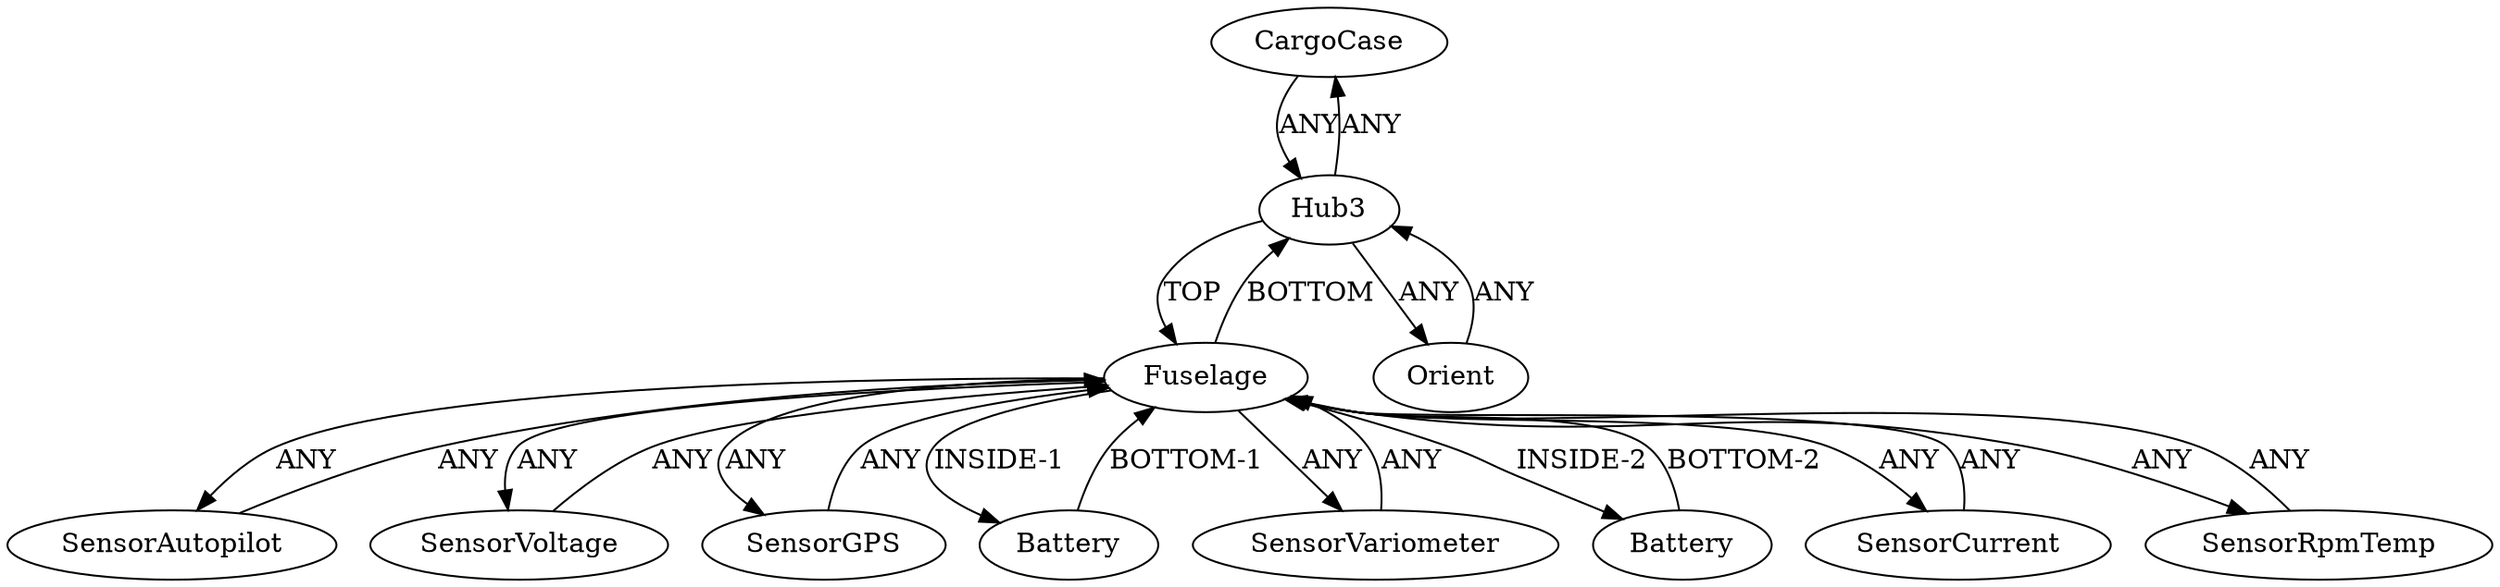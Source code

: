 /* Created by igraph 0.10.2 */
digraph {
  0 [
    instance=CargoCase_instance_1
    label=CargoCase
  ];
  1 [
    instance=Fuselage_instance_1
    label=Fuselage
  ];
  2 [
    instance=SensorAutopilot_instance_1
    label=SensorAutopilot
  ];
  3 [
    instance=Hub3_instance_4
    label=Hub3
  ];
  4 [
    instance=SensorVoltage_instance_1
    label=SensorVoltage
  ];
  5 [
    instance=SensorGPS_instance_1
    label=SensorGPS
  ];
  6 [
    instance=Battery_instance_1
    label=Battery
  ];
  7 [
    instance=SensorVariometer_instance_1
    label=SensorVariometer
  ];
  8 [
    instance=Battery_instance_2
    label=Battery
  ];
  9 [
    instance=Orient
    label=Orient
  ];
  10 [
    instance=SensorCurrent_instance_1
    label=SensorCurrent
  ];
  11 [
    instance=SensorRpmTemp_instance_1
    label=SensorRpmTemp
  ];

  0 -> 3 [
    label=ANY
  ];
  1 -> 2 [
    label=ANY
  ];
  1 -> 3 [
    label=BOTTOM
  ];
  1 -> 4 [
    label=ANY
  ];
  1 -> 5 [
    label=ANY
  ];
  1 -> 6 [
    label="INSIDE-1"
  ];
  1 -> 7 [
    label=ANY
  ];
  1 -> 8 [
    label="INSIDE-2"
  ];
  1 -> 10 [
    label=ANY
  ];
  1 -> 11 [
    label=ANY
  ];
  2 -> 1 [
    label=ANY
  ];
  3 -> 0 [
    label=ANY
  ];
  3 -> 1 [
    label=TOP
  ];
  3 -> 9 [
    label=ANY
  ];
  4 -> 1 [
    label=ANY
  ];
  5 -> 1 [
    label=ANY
  ];
  6 -> 1 [
    label="BOTTOM-1"
  ];
  7 -> 1 [
    label=ANY
  ];
  8 -> 1 [
    label="BOTTOM-2"
  ];
  9 -> 3 [
    label=ANY
  ];
  10 -> 1 [
    label=ANY
  ];
  11 -> 1 [
    label=ANY
  ];
}
